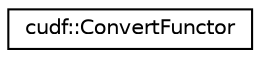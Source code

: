 digraph "Graphical Class Hierarchy"
{
  edge [fontname="Helvetica",fontsize="10",labelfontname="Helvetica",labelfontsize="10"];
  node [fontname="Helvetica",fontsize="10",shape=record];
  rankdir="LR";
  Node0 [label="cudf::ConvertFunctor",height=0.2,width=0.4,color="black", fillcolor="white", style="filled",URL="$structcudf_1_1ConvertFunctor.html",tooltip="Functor for converting CSV data to cuDF data type value. "];
}

